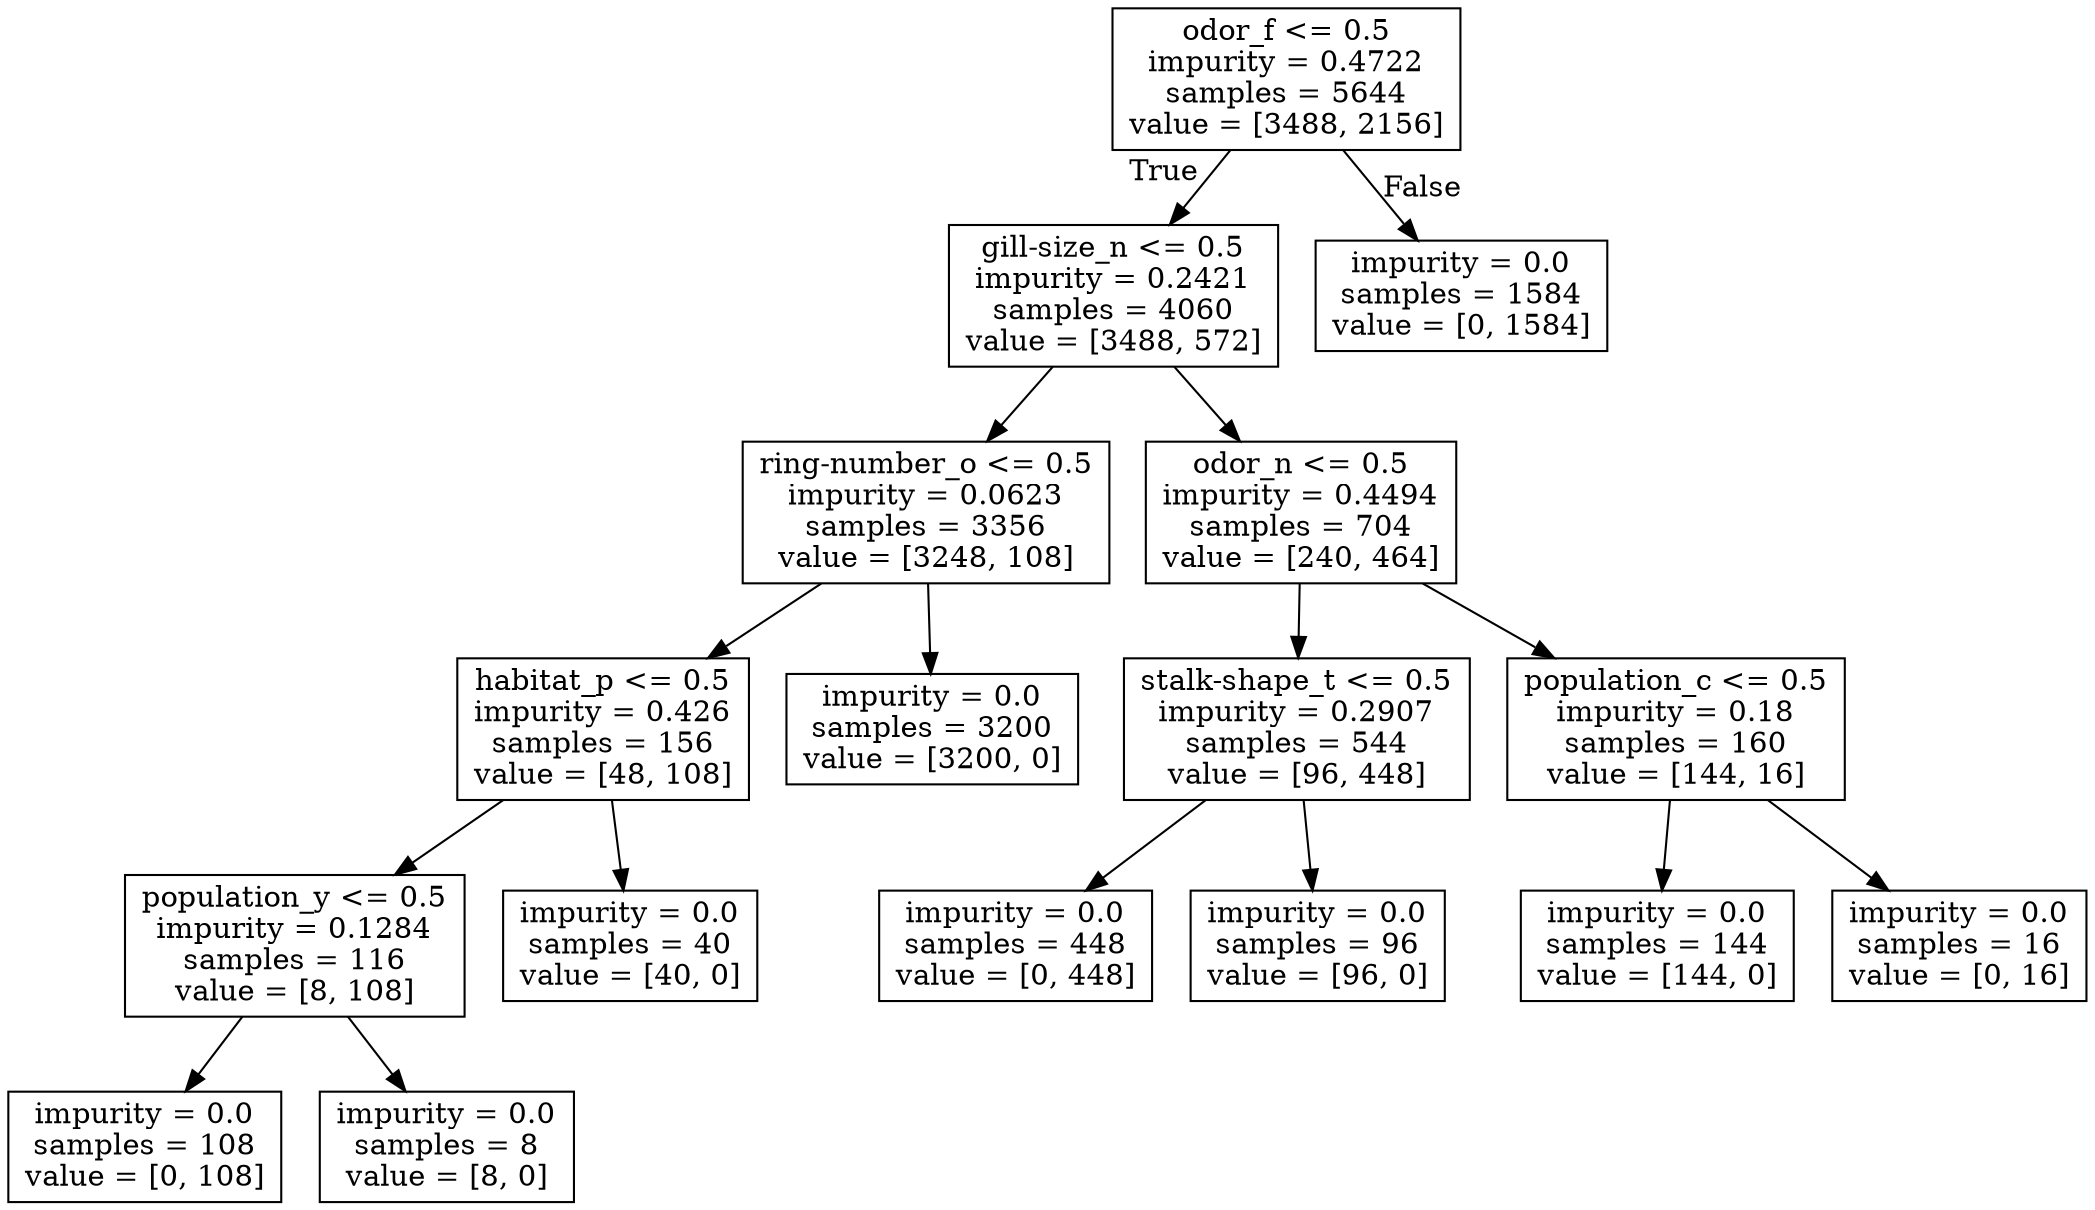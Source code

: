 digraph Tree {
node [shape=box] ;
0 [label="odor_f <= 0.5\nimpurity = 0.4722\nsamples = 5644\nvalue = [3488, 2156]"] ;
1 [label="gill-size_n <= 0.5\nimpurity = 0.2421\nsamples = 4060\nvalue = [3488, 572]"] ;
0 -> 1 [labeldistance=2.5, labelangle=45, headlabel="True"] ;
2 [label="ring-number_o <= 0.5\nimpurity = 0.0623\nsamples = 3356\nvalue = [3248, 108]"] ;
1 -> 2 ;
3 [label="habitat_p <= 0.5\nimpurity = 0.426\nsamples = 156\nvalue = [48, 108]"] ;
2 -> 3 ;
4 [label="population_y <= 0.5\nimpurity = 0.1284\nsamples = 116\nvalue = [8, 108]"] ;
3 -> 4 ;
5 [label="impurity = 0.0\nsamples = 108\nvalue = [0, 108]"] ;
4 -> 5 ;
6 [label="impurity = 0.0\nsamples = 8\nvalue = [8, 0]"] ;
4 -> 6 ;
7 [label="impurity = 0.0\nsamples = 40\nvalue = [40, 0]"] ;
3 -> 7 ;
8 [label="impurity = 0.0\nsamples = 3200\nvalue = [3200, 0]"] ;
2 -> 8 ;
9 [label="odor_n <= 0.5\nimpurity = 0.4494\nsamples = 704\nvalue = [240, 464]"] ;
1 -> 9 ;
10 [label="stalk-shape_t <= 0.5\nimpurity = 0.2907\nsamples = 544\nvalue = [96, 448]"] ;
9 -> 10 ;
11 [label="impurity = 0.0\nsamples = 448\nvalue = [0, 448]"] ;
10 -> 11 ;
12 [label="impurity = 0.0\nsamples = 96\nvalue = [96, 0]"] ;
10 -> 12 ;
13 [label="population_c <= 0.5\nimpurity = 0.18\nsamples = 160\nvalue = [144, 16]"] ;
9 -> 13 ;
14 [label="impurity = 0.0\nsamples = 144\nvalue = [144, 0]"] ;
13 -> 14 ;
15 [label="impurity = 0.0\nsamples = 16\nvalue = [0, 16]"] ;
13 -> 15 ;
16 [label="impurity = 0.0\nsamples = 1584\nvalue = [0, 1584]"] ;
0 -> 16 [labeldistance=2.5, labelangle=-45, headlabel="False"] ;
}